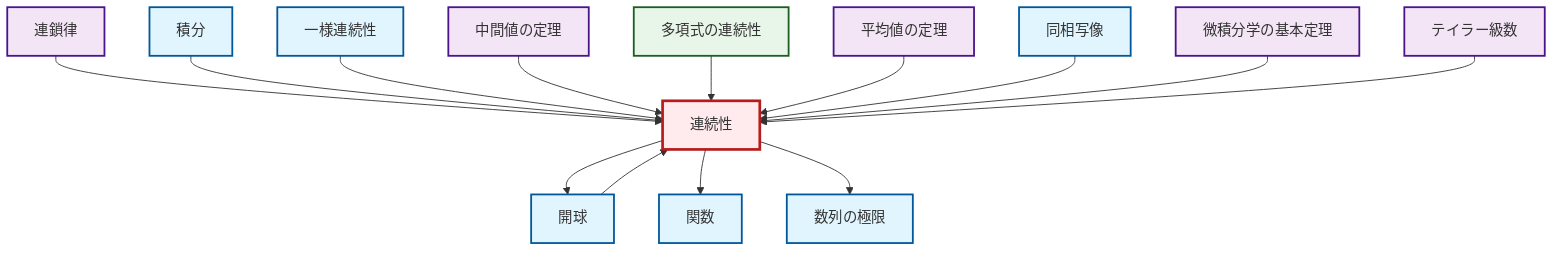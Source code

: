 graph TD
    classDef definition fill:#e1f5fe,stroke:#01579b,stroke-width:2px
    classDef theorem fill:#f3e5f5,stroke:#4a148c,stroke-width:2px
    classDef axiom fill:#fff3e0,stroke:#e65100,stroke-width:2px
    classDef example fill:#e8f5e9,stroke:#1b5e20,stroke-width:2px
    classDef current fill:#ffebee,stroke:#b71c1c,stroke-width:3px
    thm-mean-value["平均値の定理"]:::theorem
    def-homeomorphism["同相写像"]:::definition
    thm-taylor-series["テイラー級数"]:::theorem
    ex-polynomial-continuity["多項式の連続性"]:::example
    thm-chain-rule["連鎖律"]:::theorem
    def-function["関数"]:::definition
    thm-intermediate-value["中間値の定理"]:::theorem
    def-limit["数列の極限"]:::definition
    def-uniform-continuity["一様連続性"]:::definition
    thm-fundamental-calculus["微積分学の基本定理"]:::theorem
    def-integral["積分"]:::definition
    def-continuity["連続性"]:::definition
    def-open-ball["開球"]:::definition
    thm-chain-rule --> def-continuity
    def-open-ball --> def-continuity
    def-integral --> def-continuity
    def-uniform-continuity --> def-continuity
    def-continuity --> def-open-ball
    thm-intermediate-value --> def-continuity
    ex-polynomial-continuity --> def-continuity
    def-continuity --> def-function
    thm-mean-value --> def-continuity
    def-homeomorphism --> def-continuity
    thm-fundamental-calculus --> def-continuity
    thm-taylor-series --> def-continuity
    def-continuity --> def-limit
    class def-continuity current